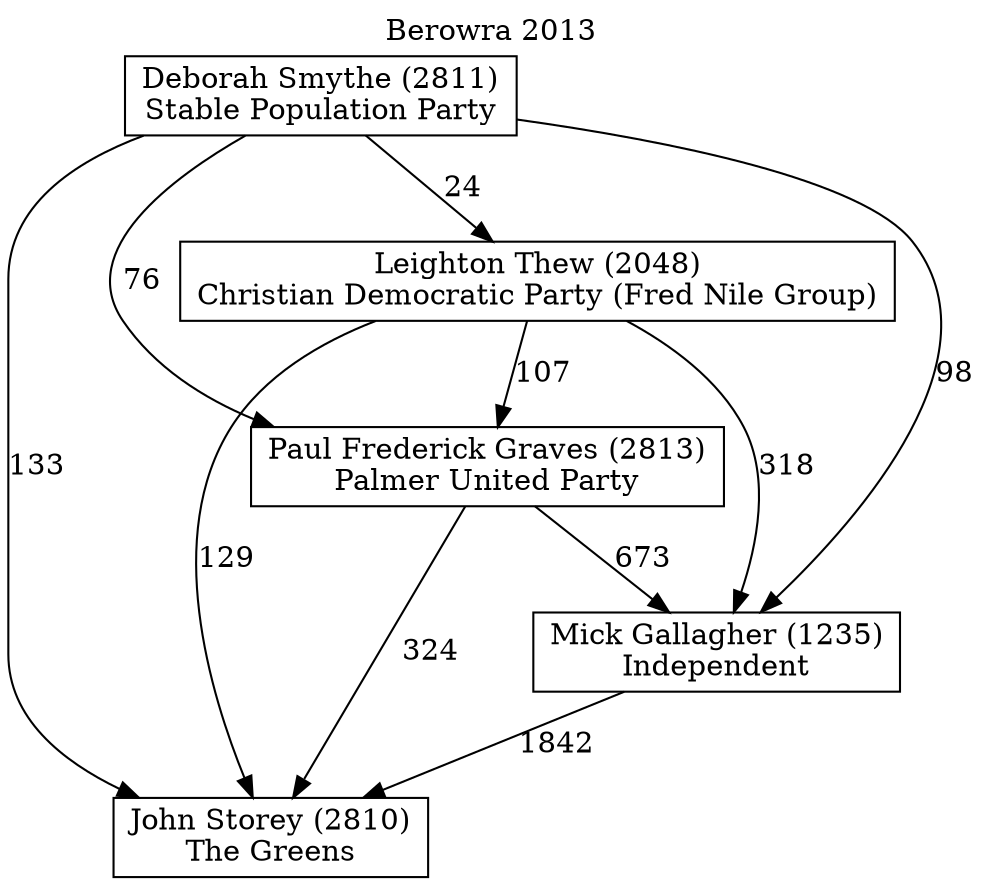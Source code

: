 // House preference flow
digraph "John Storey (2810)_Berowra_2013" {
	graph [label="Berowra 2013" labelloc=t mclimit=10]
	node [shape=box]
	"Deborah Smythe (2811)" [label="Deborah Smythe (2811)
Stable Population Party"]
	"John Storey (2810)" [label="John Storey (2810)
The Greens"]
	"Leighton Thew (2048)" [label="Leighton Thew (2048)
Christian Democratic Party (Fred Nile Group)"]
	"Mick Gallagher (1235)" [label="Mick Gallagher (1235)
Independent"]
	"Paul Frederick Graves (2813)" [label="Paul Frederick Graves (2813)
Palmer United Party"]
	"Deborah Smythe (2811)" -> "John Storey (2810)" [label=133]
	"Deborah Smythe (2811)" -> "Leighton Thew (2048)" [label=24]
	"Deborah Smythe (2811)" -> "Mick Gallagher (1235)" [label=98]
	"Deborah Smythe (2811)" -> "Paul Frederick Graves (2813)" [label=76]
	"Leighton Thew (2048)" -> "John Storey (2810)" [label=129]
	"Leighton Thew (2048)" -> "Mick Gallagher (1235)" [label=318]
	"Leighton Thew (2048)" -> "Paul Frederick Graves (2813)" [label=107]
	"Mick Gallagher (1235)" -> "John Storey (2810)" [label=1842]
	"Paul Frederick Graves (2813)" -> "John Storey (2810)" [label=324]
	"Paul Frederick Graves (2813)" -> "Mick Gallagher (1235)" [label=673]
}
